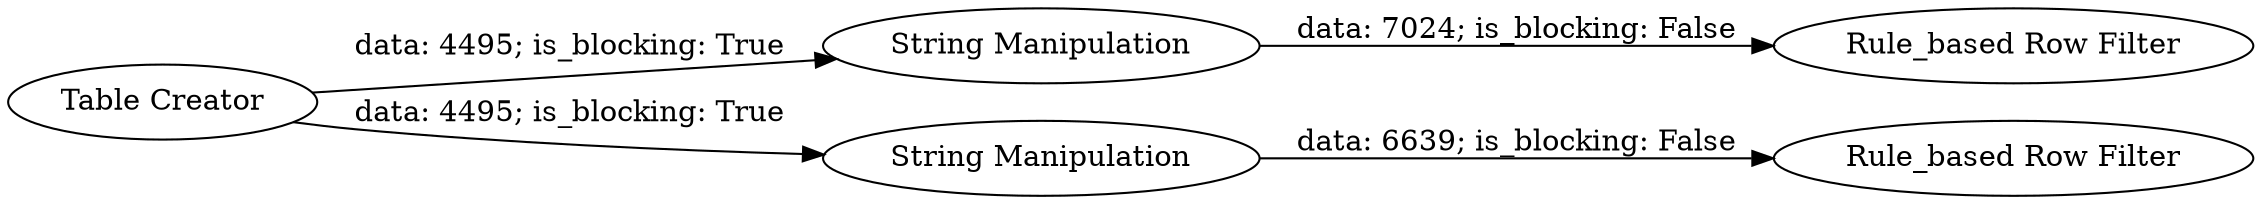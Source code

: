 digraph {
	"1506396909097954716_7" [label="String Manipulation"]
	"1506396909097954716_6" [label="Rule_based Row Filter"]
	"1506396909097954716_9" [label="Rule_based Row Filter"]
	"1506396909097954716_5" [label="Table Creator"]
	"1506396909097954716_8" [label="String Manipulation"]
	"1506396909097954716_7" -> "1506396909097954716_6" [label="data: 7024; is_blocking: False"]
	"1506396909097954716_5" -> "1506396909097954716_7" [label="data: 4495; is_blocking: True"]
	"1506396909097954716_8" -> "1506396909097954716_9" [label="data: 6639; is_blocking: False"]
	"1506396909097954716_5" -> "1506396909097954716_8" [label="data: 4495; is_blocking: True"]
	rankdir=LR
}
